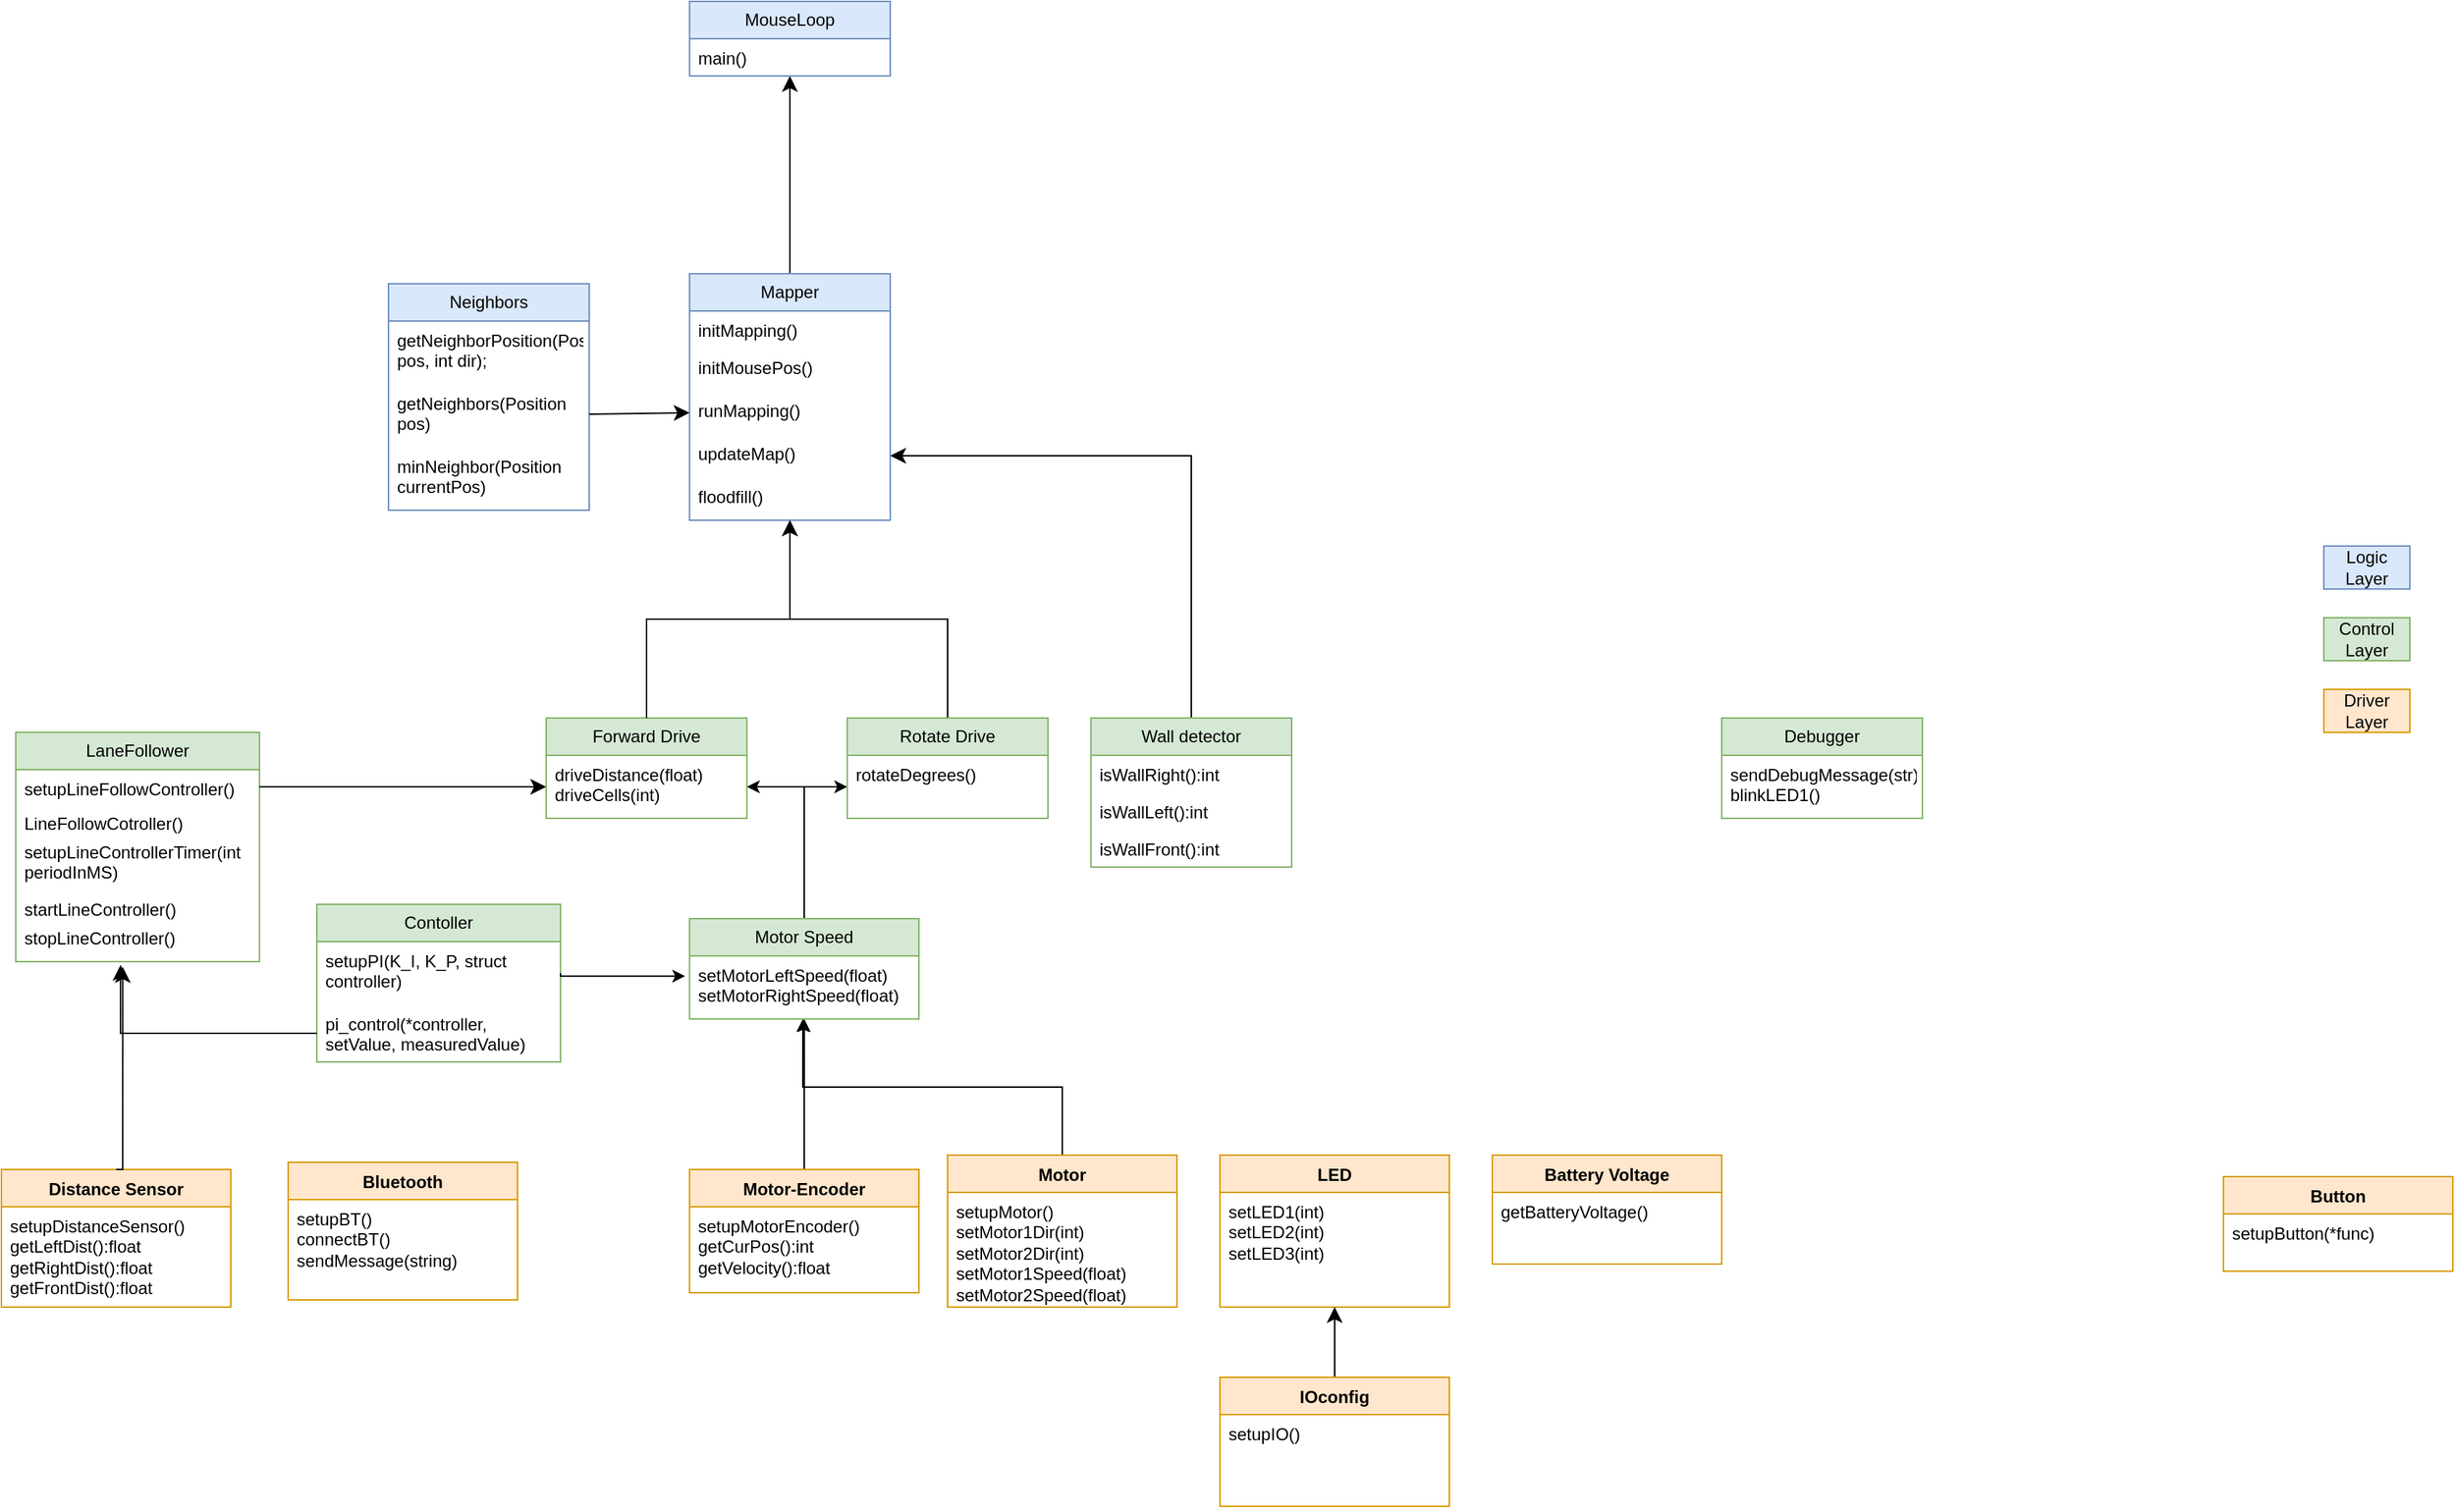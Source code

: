 <mxfile version="22.0.0" type="github">
  <diagram id="C5RBs43oDa-KdzZeNtuy" name="Page-1">
    <mxGraphModel dx="2550" dy="2164" grid="1" gridSize="10" guides="1" tooltips="1" connect="1" arrows="1" fold="1" page="1" pageScale="1" pageWidth="827" pageHeight="1169" math="0" shadow="0">
      <root>
        <mxCell id="WIyWlLk6GJQsqaUBKTNV-0" />
        <mxCell id="WIyWlLk6GJQsqaUBKTNV-1" parent="WIyWlLk6GJQsqaUBKTNV-0" />
        <mxCell id="czigmZRqxlCVBja09hjT-0" value="Bluetooth" style="swimlane;fontStyle=1;align=center;verticalAlign=top;childLayout=stackLayout;horizontal=1;startSize=26;horizontalStack=0;resizeParent=1;resizeParentMax=0;resizeLast=0;collapsible=1;marginBottom=0;whiteSpace=wrap;html=1;fillColor=#ffe6cc;strokeColor=#d79b00;" parent="WIyWlLk6GJQsqaUBKTNV-1" vertex="1">
          <mxGeometry x="-80" y="510" width="160" height="96" as="geometry" />
        </mxCell>
        <mxCell id="czigmZRqxlCVBja09hjT-3" value="setupBT()&lt;br&gt;connectBT()&lt;br&gt;sendMessage(string)&lt;br&gt;" style="text;strokeColor=#d79b00;fillColor=none;align=left;verticalAlign=top;spacingLeft=4;spacingRight=4;overflow=hidden;rotatable=0;points=[[0,0.5],[1,0.5]];portConstraint=eastwest;whiteSpace=wrap;html=1;" parent="czigmZRqxlCVBja09hjT-0" vertex="1">
          <mxGeometry y="26" width="160" height="70" as="geometry" />
        </mxCell>
        <mxCell id="czigmZRqxlCVBja09hjT-52" value="" style="edgeStyle=orthogonalEdgeStyle;rounded=0;orthogonalLoop=1;jettySize=auto;html=1;" parent="WIyWlLk6GJQsqaUBKTNV-1" source="czigmZRqxlCVBja09hjT-4" target="czigmZRqxlCVBja09hjT-31" edge="1">
          <mxGeometry relative="1" as="geometry">
            <Array as="points">
              <mxPoint x="280" y="500" />
              <mxPoint x="280" y="500" />
            </Array>
          </mxGeometry>
        </mxCell>
        <mxCell id="czigmZRqxlCVBja09hjT-4" value="Motor-Encoder" style="swimlane;fontStyle=1;align=center;verticalAlign=top;childLayout=stackLayout;horizontal=1;startSize=26;horizontalStack=0;resizeParent=1;resizeParentMax=0;resizeLast=0;collapsible=1;marginBottom=0;whiteSpace=wrap;html=1;fillColor=#ffe6cc;strokeColor=#d79b00;" parent="WIyWlLk6GJQsqaUBKTNV-1" vertex="1">
          <mxGeometry x="200" y="515" width="160" height="86" as="geometry" />
        </mxCell>
        <mxCell id="czigmZRqxlCVBja09hjT-7" value="setupMotorEncoder()&lt;br&gt;getCurPos():int&lt;br&gt;getVelocity():float&lt;br&gt;&lt;br&gt;" style="text;strokeColor=#d79b00;fillColor=none;align=left;verticalAlign=top;spacingLeft=4;spacingRight=4;overflow=hidden;rotatable=0;points=[[0,0.5],[1,0.5]];portConstraint=eastwest;whiteSpace=wrap;html=1;" parent="czigmZRqxlCVBja09hjT-4" vertex="1">
          <mxGeometry y="26" width="160" height="60" as="geometry" />
        </mxCell>
        <mxCell id="czigmZRqxlCVBja09hjT-8" value="Distance Sensor" style="swimlane;fontStyle=1;align=center;verticalAlign=top;childLayout=stackLayout;horizontal=1;startSize=26;horizontalStack=0;resizeParent=1;resizeParentMax=0;resizeLast=0;collapsible=1;marginBottom=0;whiteSpace=wrap;html=1;fillColor=#ffe6cc;strokeColor=#d79b00;" parent="WIyWlLk6GJQsqaUBKTNV-1" vertex="1">
          <mxGeometry x="-280" y="515" width="160" height="96" as="geometry" />
        </mxCell>
        <mxCell id="czigmZRqxlCVBja09hjT-11" value="setupDistanceSensor()&lt;br&gt;getLeftDist():float&lt;br&gt;getRightDist():float&lt;br&gt;getFrontDist():float" style="text;strokeColor=#d79b00;fillColor=none;align=left;verticalAlign=top;spacingLeft=4;spacingRight=4;overflow=hidden;rotatable=0;points=[[0,0.5],[1,0.5]];portConstraint=eastwest;whiteSpace=wrap;html=1;" parent="czigmZRqxlCVBja09hjT-8" vertex="1">
          <mxGeometry y="26" width="160" height="70" as="geometry" />
        </mxCell>
        <mxCell id="czigmZRqxlCVBja09hjT-51" style="edgeStyle=orthogonalEdgeStyle;rounded=0;orthogonalLoop=1;jettySize=auto;html=1;entryX=0.494;entryY=1;entryDx=0;entryDy=0;entryPerimeter=0;" parent="WIyWlLk6GJQsqaUBKTNV-1" source="czigmZRqxlCVBja09hjT-12" target="czigmZRqxlCVBja09hjT-31" edge="1">
          <mxGeometry relative="1" as="geometry" />
        </mxCell>
        <mxCell id="czigmZRqxlCVBja09hjT-12" value="Motor" style="swimlane;fontStyle=1;align=center;verticalAlign=top;childLayout=stackLayout;horizontal=1;startSize=26;horizontalStack=0;resizeParent=1;resizeParentMax=0;resizeLast=0;collapsible=1;marginBottom=0;whiteSpace=wrap;html=1;fillColor=#ffe6cc;strokeColor=#d79b00;" parent="WIyWlLk6GJQsqaUBKTNV-1" vertex="1">
          <mxGeometry x="380" y="505" width="160" height="106" as="geometry" />
        </mxCell>
        <mxCell id="czigmZRqxlCVBja09hjT-15" value="setupMotor()&lt;br&gt;setMotor1Dir(int)&lt;br&gt;setMotor2Dir(int)&lt;br&gt;setMotor1Speed(float)&lt;br&gt;setMotor2Speed(float)" style="text;strokeColor=#d79b00;fillColor=none;align=left;verticalAlign=top;spacingLeft=4;spacingRight=4;overflow=hidden;rotatable=0;points=[[0,0.5],[1,0.5]];portConstraint=eastwest;whiteSpace=wrap;html=1;" parent="czigmZRqxlCVBja09hjT-12" vertex="1">
          <mxGeometry y="26" width="160" height="80" as="geometry" />
        </mxCell>
        <mxCell id="czigmZRqxlCVBja09hjT-16" value="LED" style="swimlane;fontStyle=1;align=center;verticalAlign=top;childLayout=stackLayout;horizontal=1;startSize=26;horizontalStack=0;resizeParent=1;resizeParentMax=0;resizeLast=0;collapsible=1;marginBottom=0;whiteSpace=wrap;html=1;fillColor=#ffe6cc;strokeColor=#d79b00;" parent="WIyWlLk6GJQsqaUBKTNV-1" vertex="1">
          <mxGeometry x="570" y="505" width="160" height="106" as="geometry" />
        </mxCell>
        <mxCell id="czigmZRqxlCVBja09hjT-19" value="setLED1(int)&lt;br&gt;setLED2(int)&lt;br&gt;setLED3(int)" style="text;strokeColor=#d79b00;fillColor=none;align=left;verticalAlign=top;spacingLeft=4;spacingRight=4;overflow=hidden;rotatable=0;points=[[0,0.5],[1,0.5]];portConstraint=eastwest;whiteSpace=wrap;html=1;" parent="czigmZRqxlCVBja09hjT-16" vertex="1">
          <mxGeometry y="26" width="160" height="80" as="geometry" />
        </mxCell>
        <mxCell id="czigmZRqxlCVBja09hjT-20" value="Battery Voltage" style="swimlane;fontStyle=1;align=center;verticalAlign=top;childLayout=stackLayout;horizontal=1;startSize=26;horizontalStack=0;resizeParent=1;resizeParentMax=0;resizeLast=0;collapsible=1;marginBottom=0;whiteSpace=wrap;html=1;fillColor=#ffe6cc;strokeColor=#d79b00;" parent="WIyWlLk6GJQsqaUBKTNV-1" vertex="1">
          <mxGeometry x="760" y="505" width="160" height="76" as="geometry" />
        </mxCell>
        <mxCell id="czigmZRqxlCVBja09hjT-23" value="getBatteryVoltage()" style="text;strokeColor=#d79b00;fillColor=none;align=left;verticalAlign=top;spacingLeft=4;spacingRight=4;overflow=hidden;rotatable=0;points=[[0,0.5],[1,0.5]];portConstraint=eastwest;whiteSpace=wrap;html=1;" parent="czigmZRqxlCVBja09hjT-20" vertex="1">
          <mxGeometry y="26" width="160" height="50" as="geometry" />
        </mxCell>
        <mxCell id="czigmZRqxlCVBja09hjT-26" value="Button" style="swimlane;fontStyle=1;align=center;verticalAlign=top;childLayout=stackLayout;horizontal=1;startSize=26;horizontalStack=0;resizeParent=1;resizeParentMax=0;resizeLast=0;collapsible=1;marginBottom=0;whiteSpace=wrap;html=1;fillColor=#ffe6cc;strokeColor=#d79b00;" parent="WIyWlLk6GJQsqaUBKTNV-1" vertex="1">
          <mxGeometry x="1270" y="520" width="160" height="66" as="geometry" />
        </mxCell>
        <mxCell id="czigmZRqxlCVBja09hjT-29" value="setupButton(*func)" style="text;strokeColor=#d79b00;fillColor=none;align=left;verticalAlign=top;spacingLeft=4;spacingRight=4;overflow=hidden;rotatable=0;points=[[0,0.5],[1,0.5]];portConstraint=eastwest;whiteSpace=wrap;html=1;" parent="czigmZRqxlCVBja09hjT-26" vertex="1">
          <mxGeometry y="26" width="160" height="40" as="geometry" />
        </mxCell>
        <mxCell id="czigmZRqxlCVBja09hjT-46" style="edgeStyle=orthogonalEdgeStyle;rounded=0;orthogonalLoop=1;jettySize=auto;html=1;entryX=0;entryY=0.5;entryDx=0;entryDy=0;" parent="WIyWlLk6GJQsqaUBKTNV-1" source="czigmZRqxlCVBja09hjT-30" target="czigmZRqxlCVBja09hjT-37" edge="1">
          <mxGeometry relative="1" as="geometry" />
        </mxCell>
        <mxCell id="czigmZRqxlCVBja09hjT-63" style="edgeStyle=orthogonalEdgeStyle;rounded=0;orthogonalLoop=1;jettySize=auto;html=1;" parent="WIyWlLk6GJQsqaUBKTNV-1" source="czigmZRqxlCVBja09hjT-30" target="czigmZRqxlCVBja09hjT-57" edge="1">
          <mxGeometry relative="1" as="geometry" />
        </mxCell>
        <mxCell id="czigmZRqxlCVBja09hjT-30" value="Motor Speed" style="swimlane;fontStyle=0;childLayout=stackLayout;horizontal=1;startSize=26;fillColor=#d5e8d4;horizontalStack=0;resizeParent=1;resizeParentMax=0;resizeLast=0;collapsible=1;marginBottom=0;whiteSpace=wrap;html=1;strokeColor=#82b366;" parent="WIyWlLk6GJQsqaUBKTNV-1" vertex="1">
          <mxGeometry x="200" y="340" width="160" height="70" as="geometry" />
        </mxCell>
        <mxCell id="czigmZRqxlCVBja09hjT-31" value="setMotorLeftSpeed(float)&lt;br&gt;setMotorRightSpeed(float)&lt;br&gt;" style="text;strokeColor=none;fillColor=none;align=left;verticalAlign=top;spacingLeft=4;spacingRight=4;overflow=hidden;rotatable=0;points=[[0,0.5],[1,0.5]];portConstraint=eastwest;whiteSpace=wrap;html=1;" parent="czigmZRqxlCVBja09hjT-30" vertex="1">
          <mxGeometry y="26" width="160" height="44" as="geometry" />
        </mxCell>
        <mxCell id="czigmZRqxlCVBja09hjT-34" value="Forward Drive" style="swimlane;fontStyle=0;childLayout=stackLayout;horizontal=1;startSize=26;fillColor=#d5e8d4;horizontalStack=0;resizeParent=1;resizeParentMax=0;resizeLast=0;collapsible=1;marginBottom=0;whiteSpace=wrap;html=1;strokeColor=#82b366;" parent="WIyWlLk6GJQsqaUBKTNV-1" vertex="1">
          <mxGeometry x="100" y="200" width="140" height="70" as="geometry" />
        </mxCell>
        <mxCell id="czigmZRqxlCVBja09hjT-57" value="driveDistance(float)&lt;br&gt;driveCells(int)" style="text;strokeColor=none;fillColor=none;align=left;verticalAlign=top;spacingLeft=4;spacingRight=4;overflow=hidden;rotatable=0;points=[[0,0.5],[1,0.5]];portConstraint=eastwest;whiteSpace=wrap;html=1;" parent="czigmZRqxlCVBja09hjT-34" vertex="1">
          <mxGeometry y="26" width="140" height="44" as="geometry" />
        </mxCell>
        <mxCell id="WBTEZlv65BjR6Y_WXB0v-9" style="edgeStyle=elbowEdgeStyle;rounded=0;orthogonalLoop=1;jettySize=auto;html=1;fontSize=12;startSize=8;endSize=8;elbow=vertical;" edge="1" parent="WIyWlLk6GJQsqaUBKTNV-1" source="czigmZRqxlCVBja09hjT-36" target="WBTEZlv65BjR6Y_WXB0v-13">
          <mxGeometry relative="1" as="geometry">
            <mxPoint x="370.0" y="200" as="sourcePoint" />
            <mxPoint x="270" y="20" as="targetPoint" />
          </mxGeometry>
        </mxCell>
        <mxCell id="czigmZRqxlCVBja09hjT-36" value="Rotate Drive" style="swimlane;fontStyle=0;childLayout=stackLayout;horizontal=1;startSize=26;fillColor=#d5e8d4;horizontalStack=0;resizeParent=1;resizeParentMax=0;resizeLast=0;collapsible=1;marginBottom=0;whiteSpace=wrap;html=1;strokeColor=#82b366;" parent="WIyWlLk6GJQsqaUBKTNV-1" vertex="1">
          <mxGeometry x="310" y="200" width="140" height="70" as="geometry" />
        </mxCell>
        <mxCell id="czigmZRqxlCVBja09hjT-37" value="rotateDegrees()" style="text;strokeColor=none;fillColor=none;align=left;verticalAlign=top;spacingLeft=4;spacingRight=4;overflow=hidden;rotatable=0;points=[[0,0.5],[1,0.5]];portConstraint=eastwest;whiteSpace=wrap;html=1;" parent="czigmZRqxlCVBja09hjT-36" vertex="1">
          <mxGeometry y="26" width="140" height="44" as="geometry" />
        </mxCell>
        <mxCell id="WBTEZlv65BjR6Y_WXB0v-16" style="edgeStyle=elbowEdgeStyle;rounded=0;orthogonalLoop=1;jettySize=auto;html=1;entryX=1;entryY=0.5;entryDx=0;entryDy=0;fontSize=12;startSize=8;endSize=8;" edge="1" parent="WIyWlLk6GJQsqaUBKTNV-1" source="czigmZRqxlCVBja09hjT-40" target="WBTEZlv65BjR6Y_WXB0v-12">
          <mxGeometry relative="1" as="geometry">
            <Array as="points">
              <mxPoint x="550" y="90" />
            </Array>
          </mxGeometry>
        </mxCell>
        <mxCell id="czigmZRqxlCVBja09hjT-40" value="Wall detector" style="swimlane;fontStyle=0;childLayout=stackLayout;horizontal=1;startSize=26;fillColor=#d5e8d4;horizontalStack=0;resizeParent=1;resizeParentMax=0;resizeLast=0;collapsible=1;marginBottom=0;whiteSpace=wrap;html=1;strokeColor=#82b366;" parent="WIyWlLk6GJQsqaUBKTNV-1" vertex="1">
          <mxGeometry x="480" y="200" width="140" height="104" as="geometry" />
        </mxCell>
        <mxCell id="czigmZRqxlCVBja09hjT-61" value="isWallRight():int" style="text;strokeColor=none;fillColor=none;align=left;verticalAlign=top;spacingLeft=4;spacingRight=4;overflow=hidden;rotatable=0;points=[[0,0.5],[1,0.5]];portConstraint=eastwest;whiteSpace=wrap;html=1;" parent="czigmZRqxlCVBja09hjT-40" vertex="1">
          <mxGeometry y="26" width="140" height="26" as="geometry" />
        </mxCell>
        <mxCell id="czigmZRqxlCVBja09hjT-41" value="isWallLeft():int&lt;br&gt;" style="text;strokeColor=none;fillColor=none;align=left;verticalAlign=top;spacingLeft=4;spacingRight=4;overflow=hidden;rotatable=0;points=[[0,0.5],[1,0.5]];portConstraint=eastwest;whiteSpace=wrap;html=1;" parent="czigmZRqxlCVBja09hjT-40" vertex="1">
          <mxGeometry y="52" width="140" height="26" as="geometry" />
        </mxCell>
        <mxCell id="czigmZRqxlCVBja09hjT-62" value="isWallFront():int" style="text;strokeColor=none;fillColor=none;align=left;verticalAlign=top;spacingLeft=4;spacingRight=4;overflow=hidden;rotatable=0;points=[[0,0.5],[1,0.5]];portConstraint=eastwest;whiteSpace=wrap;html=1;" parent="czigmZRqxlCVBja09hjT-40" vertex="1">
          <mxGeometry y="78" width="140" height="26" as="geometry" />
        </mxCell>
        <mxCell id="czigmZRqxlCVBja09hjT-42" value="Debugger" style="swimlane;fontStyle=0;childLayout=stackLayout;horizontal=1;startSize=26;fillColor=#d5e8d4;horizontalStack=0;resizeParent=1;resizeParentMax=0;resizeLast=0;collapsible=1;marginBottom=0;whiteSpace=wrap;html=1;strokeColor=#82b366;" parent="WIyWlLk6GJQsqaUBKTNV-1" vertex="1">
          <mxGeometry x="920" y="200" width="140" height="70" as="geometry" />
        </mxCell>
        <mxCell id="czigmZRqxlCVBja09hjT-43" value="sendDebugMessage(str)&lt;br&gt;blinkLED1()" style="text;strokeColor=none;fillColor=none;align=left;verticalAlign=top;spacingLeft=4;spacingRight=4;overflow=hidden;rotatable=0;points=[[0,0.5],[1,0.5]];portConstraint=eastwest;whiteSpace=wrap;html=1;" parent="czigmZRqxlCVBja09hjT-42" vertex="1">
          <mxGeometry y="26" width="140" height="44" as="geometry" />
        </mxCell>
        <mxCell id="czigmZRqxlCVBja09hjT-53" value="Contoller" style="swimlane;fontStyle=0;childLayout=stackLayout;horizontal=1;startSize=26;fillColor=#d5e8d4;horizontalStack=0;resizeParent=1;resizeParentMax=0;resizeLast=0;collapsible=1;marginBottom=0;whiteSpace=wrap;html=1;strokeColor=#82b366;" parent="WIyWlLk6GJQsqaUBKTNV-1" vertex="1">
          <mxGeometry x="-60" y="330" width="170" height="110" as="geometry" />
        </mxCell>
        <mxCell id="czigmZRqxlCVBja09hjT-54" value="setupPI(K_I, K_P, struct controller)" style="text;strokeColor=none;fillColor=none;align=left;verticalAlign=top;spacingLeft=4;spacingRight=4;overflow=hidden;rotatable=0;points=[[0,0.5],[1,0.5]];portConstraint=eastwest;whiteSpace=wrap;html=1;" parent="czigmZRqxlCVBja09hjT-53" vertex="1">
          <mxGeometry y="26" width="170" height="44" as="geometry" />
        </mxCell>
        <mxCell id="czigmZRqxlCVBja09hjT-56" value="pi_control(*controller, setValue, measuredValue)" style="text;strokeColor=none;fillColor=none;align=left;verticalAlign=top;spacingLeft=4;spacingRight=4;overflow=hidden;rotatable=0;points=[[0,0.5],[1,0.5]];portConstraint=eastwest;whiteSpace=wrap;html=1;" parent="czigmZRqxlCVBja09hjT-53" vertex="1">
          <mxGeometry y="70" width="170" height="40" as="geometry" />
        </mxCell>
        <mxCell id="czigmZRqxlCVBja09hjT-67" style="edgeStyle=orthogonalEdgeStyle;rounded=0;orthogonalLoop=1;jettySize=auto;html=1;exitX=1;exitY=0.5;exitDx=0;exitDy=0;entryX=-0.019;entryY=0.32;entryDx=0;entryDy=0;entryPerimeter=0;" parent="WIyWlLk6GJQsqaUBKTNV-1" source="czigmZRqxlCVBja09hjT-54" target="czigmZRqxlCVBja09hjT-31" edge="1">
          <mxGeometry relative="1" as="geometry">
            <Array as="points">
              <mxPoint x="110" y="380" />
            </Array>
          </mxGeometry>
        </mxCell>
        <mxCell id="WBTEZlv65BjR6Y_WXB0v-10" style="edgeStyle=none;curved=1;rounded=0;orthogonalLoop=1;jettySize=auto;html=1;fontSize=12;startSize=8;endSize=8;" edge="1" parent="WIyWlLk6GJQsqaUBKTNV-1" source="czigmZRqxlCVBja09hjT-68" target="czigmZRqxlCVBja09hjT-75">
          <mxGeometry relative="1" as="geometry" />
        </mxCell>
        <mxCell id="czigmZRqxlCVBja09hjT-68" value="Mapper" style="swimlane;fontStyle=0;childLayout=stackLayout;horizontal=1;startSize=26;fillColor=#dae8fc;horizontalStack=0;resizeParent=1;resizeParentMax=0;resizeLast=0;collapsible=1;marginBottom=0;whiteSpace=wrap;html=1;strokeColor=#6c8ebf;" parent="WIyWlLk6GJQsqaUBKTNV-1" vertex="1">
          <mxGeometry x="200" y="-110" width="140" height="172" as="geometry" />
        </mxCell>
        <mxCell id="czigmZRqxlCVBja09hjT-70" value="initMapping()" style="text;strokeColor=none;fillColor=none;align=left;verticalAlign=top;spacingLeft=4;spacingRight=4;overflow=hidden;rotatable=0;points=[[0,0.5],[1,0.5]];portConstraint=eastwest;whiteSpace=wrap;html=1;" parent="czigmZRqxlCVBja09hjT-68" vertex="1">
          <mxGeometry y="26" width="140" height="26" as="geometry" />
        </mxCell>
        <mxCell id="czigmZRqxlCVBja09hjT-80" value="initMousePos()" style="text;strokeColor=none;fillColor=none;align=left;verticalAlign=top;spacingLeft=4;spacingRight=4;overflow=hidden;rotatable=0;points=[[0,0.5],[1,0.5]];portConstraint=eastwest;whiteSpace=wrap;html=1;rotation=0;" parent="czigmZRqxlCVBja09hjT-68" vertex="1">
          <mxGeometry y="52" width="140" height="30" as="geometry" />
        </mxCell>
        <mxCell id="czigmZRqxlCVBja09hjT-94" value="runMapping()" style="text;strokeColor=none;fillColor=none;align=left;verticalAlign=top;spacingLeft=4;spacingRight=4;overflow=hidden;rotatable=0;points=[[0,0.5],[1,0.5]];portConstraint=eastwest;whiteSpace=wrap;html=1;" parent="czigmZRqxlCVBja09hjT-68" vertex="1">
          <mxGeometry y="82" width="140" height="30" as="geometry" />
        </mxCell>
        <mxCell id="WBTEZlv65BjR6Y_WXB0v-12" value="updateMap()" style="text;strokeColor=none;fillColor=none;align=left;verticalAlign=top;spacingLeft=4;spacingRight=4;overflow=hidden;rotatable=0;points=[[0,0.5],[1,0.5]];portConstraint=eastwest;whiteSpace=wrap;html=1;" vertex="1" parent="czigmZRqxlCVBja09hjT-68">
          <mxGeometry y="112" width="140" height="30" as="geometry" />
        </mxCell>
        <mxCell id="WBTEZlv65BjR6Y_WXB0v-13" value="floodfill()" style="text;strokeColor=none;fillColor=none;align=left;verticalAlign=top;spacingLeft=4;spacingRight=4;overflow=hidden;rotatable=0;points=[[0,0.5],[1,0.5]];portConstraint=eastwest;whiteSpace=wrap;html=1;" vertex="1" parent="czigmZRqxlCVBja09hjT-68">
          <mxGeometry y="142" width="140" height="30" as="geometry" />
        </mxCell>
        <mxCell id="czigmZRqxlCVBja09hjT-74" value="MouseLoop" style="swimlane;fontStyle=0;childLayout=stackLayout;horizontal=1;startSize=26;fillColor=#dae8fc;horizontalStack=0;resizeParent=1;resizeParentMax=0;resizeLast=0;collapsible=1;marginBottom=0;whiteSpace=wrap;html=1;strokeColor=#6c8ebf;" parent="WIyWlLk6GJQsqaUBKTNV-1" vertex="1">
          <mxGeometry x="200" y="-300" width="140" height="52" as="geometry" />
        </mxCell>
        <mxCell id="czigmZRqxlCVBja09hjT-75" value="main()" style="text;strokeColor=none;fillColor=none;align=left;verticalAlign=top;spacingLeft=4;spacingRight=4;overflow=hidden;rotatable=0;points=[[0,0.5],[1,0.5]];portConstraint=eastwest;whiteSpace=wrap;html=1;" parent="czigmZRqxlCVBja09hjT-74" vertex="1">
          <mxGeometry y="26" width="140" height="26" as="geometry" />
        </mxCell>
        <mxCell id="BMpjHLZUU6J1PY0x6JFE-3" value="Logic Layer" style="text;html=1;strokeColor=#6c8ebf;fillColor=#dae8fc;align=center;verticalAlign=middle;whiteSpace=wrap;rounded=0;" parent="WIyWlLk6GJQsqaUBKTNV-1" vertex="1">
          <mxGeometry x="1340" y="80" width="60" height="30" as="geometry" />
        </mxCell>
        <mxCell id="BMpjHLZUU6J1PY0x6JFE-4" value="Control Layer" style="text;html=1;strokeColor=#82b366;fillColor=#d5e8d4;align=center;verticalAlign=middle;whiteSpace=wrap;rounded=0;" parent="WIyWlLk6GJQsqaUBKTNV-1" vertex="1">
          <mxGeometry x="1340" y="130" width="60" height="30" as="geometry" />
        </mxCell>
        <mxCell id="BMpjHLZUU6J1PY0x6JFE-5" value="Driver Layer" style="text;html=1;strokeColor=#d79b00;fillColor=#ffe6cc;align=center;verticalAlign=middle;whiteSpace=wrap;rounded=0;" parent="WIyWlLk6GJQsqaUBKTNV-1" vertex="1">
          <mxGeometry x="1340" y="180" width="60" height="30" as="geometry" />
        </mxCell>
        <mxCell id="WBTEZlv65BjR6Y_WXB0v-7" value="" style="edgeStyle=none;curved=1;rounded=0;orthogonalLoop=1;jettySize=auto;html=1;fontSize=12;startSize=8;endSize=8;" edge="1" parent="WIyWlLk6GJQsqaUBKTNV-1" source="sBKcXWiqpbYNCpysFKwK-0" target="czigmZRqxlCVBja09hjT-19">
          <mxGeometry relative="1" as="geometry" />
        </mxCell>
        <mxCell id="sBKcXWiqpbYNCpysFKwK-0" value="IOconfig" style="swimlane;fontStyle=1;align=center;verticalAlign=top;childLayout=stackLayout;horizontal=1;startSize=26;horizontalStack=0;resizeParent=1;resizeParentMax=0;resizeLast=0;collapsible=1;marginBottom=0;whiteSpace=wrap;html=1;fillColor=#ffe6cc;strokeColor=#d79b00;" parent="WIyWlLk6GJQsqaUBKTNV-1" vertex="1">
          <mxGeometry x="570" y="660" width="160" height="90" as="geometry" />
        </mxCell>
        <mxCell id="sBKcXWiqpbYNCpysFKwK-1" value="setupIO()" style="text;strokeColor=#d79b00;fillColor=none;align=left;verticalAlign=top;spacingLeft=4;spacingRight=4;overflow=hidden;rotatable=0;points=[[0,0.5],[1,0.5]];portConstraint=eastwest;whiteSpace=wrap;html=1;" parent="sBKcXWiqpbYNCpysFKwK-0" vertex="1">
          <mxGeometry y="26" width="160" height="64" as="geometry" />
        </mxCell>
        <mxCell id="mPs-lK0LFL4X5B1w4SSj-5" value="LaneFollower" style="swimlane;fontStyle=0;childLayout=stackLayout;horizontal=1;startSize=26;fillColor=#d5e8d4;horizontalStack=0;resizeParent=1;resizeParentMax=0;resizeLast=0;collapsible=1;marginBottom=0;whiteSpace=wrap;html=1;strokeColor=#82b366;" parent="WIyWlLk6GJQsqaUBKTNV-1" vertex="1">
          <mxGeometry x="-270" y="210" width="170" height="160" as="geometry" />
        </mxCell>
        <mxCell id="mPs-lK0LFL4X5B1w4SSj-6" value="setupLineFollowController()" style="text;strokeColor=none;fillColor=none;align=left;verticalAlign=top;spacingLeft=4;spacingRight=4;overflow=hidden;rotatable=0;points=[[0,0.5],[1,0.5]];portConstraint=eastwest;whiteSpace=wrap;html=1;" parent="mPs-lK0LFL4X5B1w4SSj-5" vertex="1">
          <mxGeometry y="26" width="170" height="24" as="geometry" />
        </mxCell>
        <mxCell id="mPs-lK0LFL4X5B1w4SSj-13" value="LineFollowCotroller()" style="text;strokeColor=none;fillColor=none;align=left;verticalAlign=top;spacingLeft=4;spacingRight=4;overflow=hidden;rotatable=0;points=[[0,0.5],[1,0.5]];portConstraint=eastwest;whiteSpace=wrap;html=1;" parent="mPs-lK0LFL4X5B1w4SSj-5" vertex="1">
          <mxGeometry y="50" width="170" height="20" as="geometry" />
        </mxCell>
        <mxCell id="mPs-lK0LFL4X5B1w4SSj-14" value="setupLineControllerTimer(int periodInMS)" style="text;strokeColor=none;fillColor=none;align=left;verticalAlign=top;spacingLeft=4;spacingRight=4;overflow=hidden;rotatable=0;points=[[0,0.5],[1,0.5]];portConstraint=eastwest;whiteSpace=wrap;html=1;" parent="mPs-lK0LFL4X5B1w4SSj-5" vertex="1">
          <mxGeometry y="70" width="170" height="40" as="geometry" />
        </mxCell>
        <mxCell id="mPs-lK0LFL4X5B1w4SSj-11" value="startLineController()" style="text;strokeColor=none;fillColor=none;align=left;verticalAlign=top;spacingLeft=4;spacingRight=4;overflow=hidden;rotatable=0;points=[[0,0.5],[1,0.5]];portConstraint=eastwest;whiteSpace=wrap;html=1;" parent="mPs-lK0LFL4X5B1w4SSj-5" vertex="1">
          <mxGeometry y="110" width="170" height="20" as="geometry" />
        </mxCell>
        <mxCell id="mPs-lK0LFL4X5B1w4SSj-7" value="stopLineController()" style="text;strokeColor=none;fillColor=none;align=left;verticalAlign=top;spacingLeft=4;spacingRight=4;overflow=hidden;rotatable=0;points=[[0,0.5],[1,0.5]];portConstraint=eastwest;whiteSpace=wrap;html=1;" parent="mPs-lK0LFL4X5B1w4SSj-5" vertex="1">
          <mxGeometry y="130" width="170" height="30" as="geometry" />
        </mxCell>
        <mxCell id="mPs-lK0LFL4X5B1w4SSj-10" style="edgeStyle=none;curved=1;rounded=0;orthogonalLoop=1;jettySize=auto;html=1;fontSize=12;startSize=8;endSize=8;" parent="WIyWlLk6GJQsqaUBKTNV-1" source="mPs-lK0LFL4X5B1w4SSj-6" target="czigmZRqxlCVBja09hjT-57" edge="1">
          <mxGeometry relative="1" as="geometry" />
        </mxCell>
        <mxCell id="WBTEZlv65BjR6Y_WXB0v-4" style="edgeStyle=orthogonalEdgeStyle;rounded=0;orthogonalLoop=1;jettySize=auto;html=1;entryX=0.439;entryY=1.124;entryDx=0;entryDy=0;entryPerimeter=0;fontSize=12;startSize=8;endSize=8;exitX=0.5;exitY=0;exitDx=0;exitDy=0;" edge="1" parent="WIyWlLk6GJQsqaUBKTNV-1" source="czigmZRqxlCVBja09hjT-8" target="mPs-lK0LFL4X5B1w4SSj-7">
          <mxGeometry relative="1" as="geometry">
            <Array as="points">
              <mxPoint x="-195" y="515" />
            </Array>
          </mxGeometry>
        </mxCell>
        <mxCell id="WBTEZlv65BjR6Y_WXB0v-6" style="edgeStyle=orthogonalEdgeStyle;rounded=0;orthogonalLoop=1;jettySize=auto;html=1;entryX=0.43;entryY=1.076;entryDx=0;entryDy=0;entryPerimeter=0;fontSize=12;startSize=8;endSize=8;exitX=0;exitY=0.5;exitDx=0;exitDy=0;" edge="1" parent="WIyWlLk6GJQsqaUBKTNV-1" source="czigmZRqxlCVBja09hjT-56" target="mPs-lK0LFL4X5B1w4SSj-7">
          <mxGeometry relative="1" as="geometry">
            <Array as="points">
              <mxPoint x="-197" y="420" />
            </Array>
          </mxGeometry>
        </mxCell>
        <mxCell id="WBTEZlv65BjR6Y_WXB0v-8" style="edgeStyle=elbowEdgeStyle;rounded=0;orthogonalLoop=1;jettySize=auto;html=1;fontSize=12;startSize=8;endSize=8;elbow=vertical;" edge="1" parent="WIyWlLk6GJQsqaUBKTNV-1" source="czigmZRqxlCVBja09hjT-34" target="WBTEZlv65BjR6Y_WXB0v-13">
          <mxGeometry relative="1" as="geometry">
            <mxPoint x="170" y="198.28" as="sourcePoint" />
            <mxPoint x="270" y="20" as="targetPoint" />
          </mxGeometry>
        </mxCell>
        <mxCell id="WBTEZlv65BjR6Y_WXB0v-24" value="Neighbors" style="swimlane;fontStyle=0;childLayout=stackLayout;horizontal=1;startSize=26;fillColor=#dae8fc;horizontalStack=0;resizeParent=1;resizeParentMax=0;resizeLast=0;collapsible=1;marginBottom=0;whiteSpace=wrap;html=1;strokeColor=#6c8ebf;" vertex="1" parent="WIyWlLk6GJQsqaUBKTNV-1">
          <mxGeometry x="-10" y="-103" width="140" height="158" as="geometry" />
        </mxCell>
        <mxCell id="WBTEZlv65BjR6Y_WXB0v-25" value="getNeighborPosition(Position pos, int dir);" style="text;strokeColor=none;fillColor=none;align=left;verticalAlign=top;spacingLeft=4;spacingRight=4;overflow=hidden;rotatable=0;points=[[0,0.5],[1,0.5]];portConstraint=eastwest;whiteSpace=wrap;html=1;" vertex="1" parent="WBTEZlv65BjR6Y_WXB0v-24">
          <mxGeometry y="26" width="140" height="44" as="geometry" />
        </mxCell>
        <mxCell id="WBTEZlv65BjR6Y_WXB0v-26" value="getNeighbors(Position pos)" style="text;strokeColor=none;fillColor=none;align=left;verticalAlign=top;spacingLeft=4;spacingRight=4;overflow=hidden;rotatable=0;points=[[0,0.5],[1,0.5]];portConstraint=eastwest;whiteSpace=wrap;html=1;" vertex="1" parent="WBTEZlv65BjR6Y_WXB0v-24">
          <mxGeometry y="70" width="140" height="44" as="geometry" />
        </mxCell>
        <mxCell id="WBTEZlv65BjR6Y_WXB0v-27" value="minNeighbor(Position currentPos)" style="text;strokeColor=none;fillColor=none;align=left;verticalAlign=top;spacingLeft=4;spacingRight=4;overflow=hidden;rotatable=0;points=[[0,0.5],[1,0.5]];portConstraint=eastwest;whiteSpace=wrap;html=1;" vertex="1" parent="WBTEZlv65BjR6Y_WXB0v-24">
          <mxGeometry y="114" width="140" height="44" as="geometry" />
        </mxCell>
        <mxCell id="WBTEZlv65BjR6Y_WXB0v-28" style="edgeStyle=none;curved=1;rounded=0;orthogonalLoop=1;jettySize=auto;html=1;entryX=0;entryY=0.5;entryDx=0;entryDy=0;fontSize=12;startSize=8;endSize=8;" edge="1" parent="WIyWlLk6GJQsqaUBKTNV-1" source="WBTEZlv65BjR6Y_WXB0v-26" target="czigmZRqxlCVBja09hjT-94">
          <mxGeometry relative="1" as="geometry" />
        </mxCell>
      </root>
    </mxGraphModel>
  </diagram>
</mxfile>
